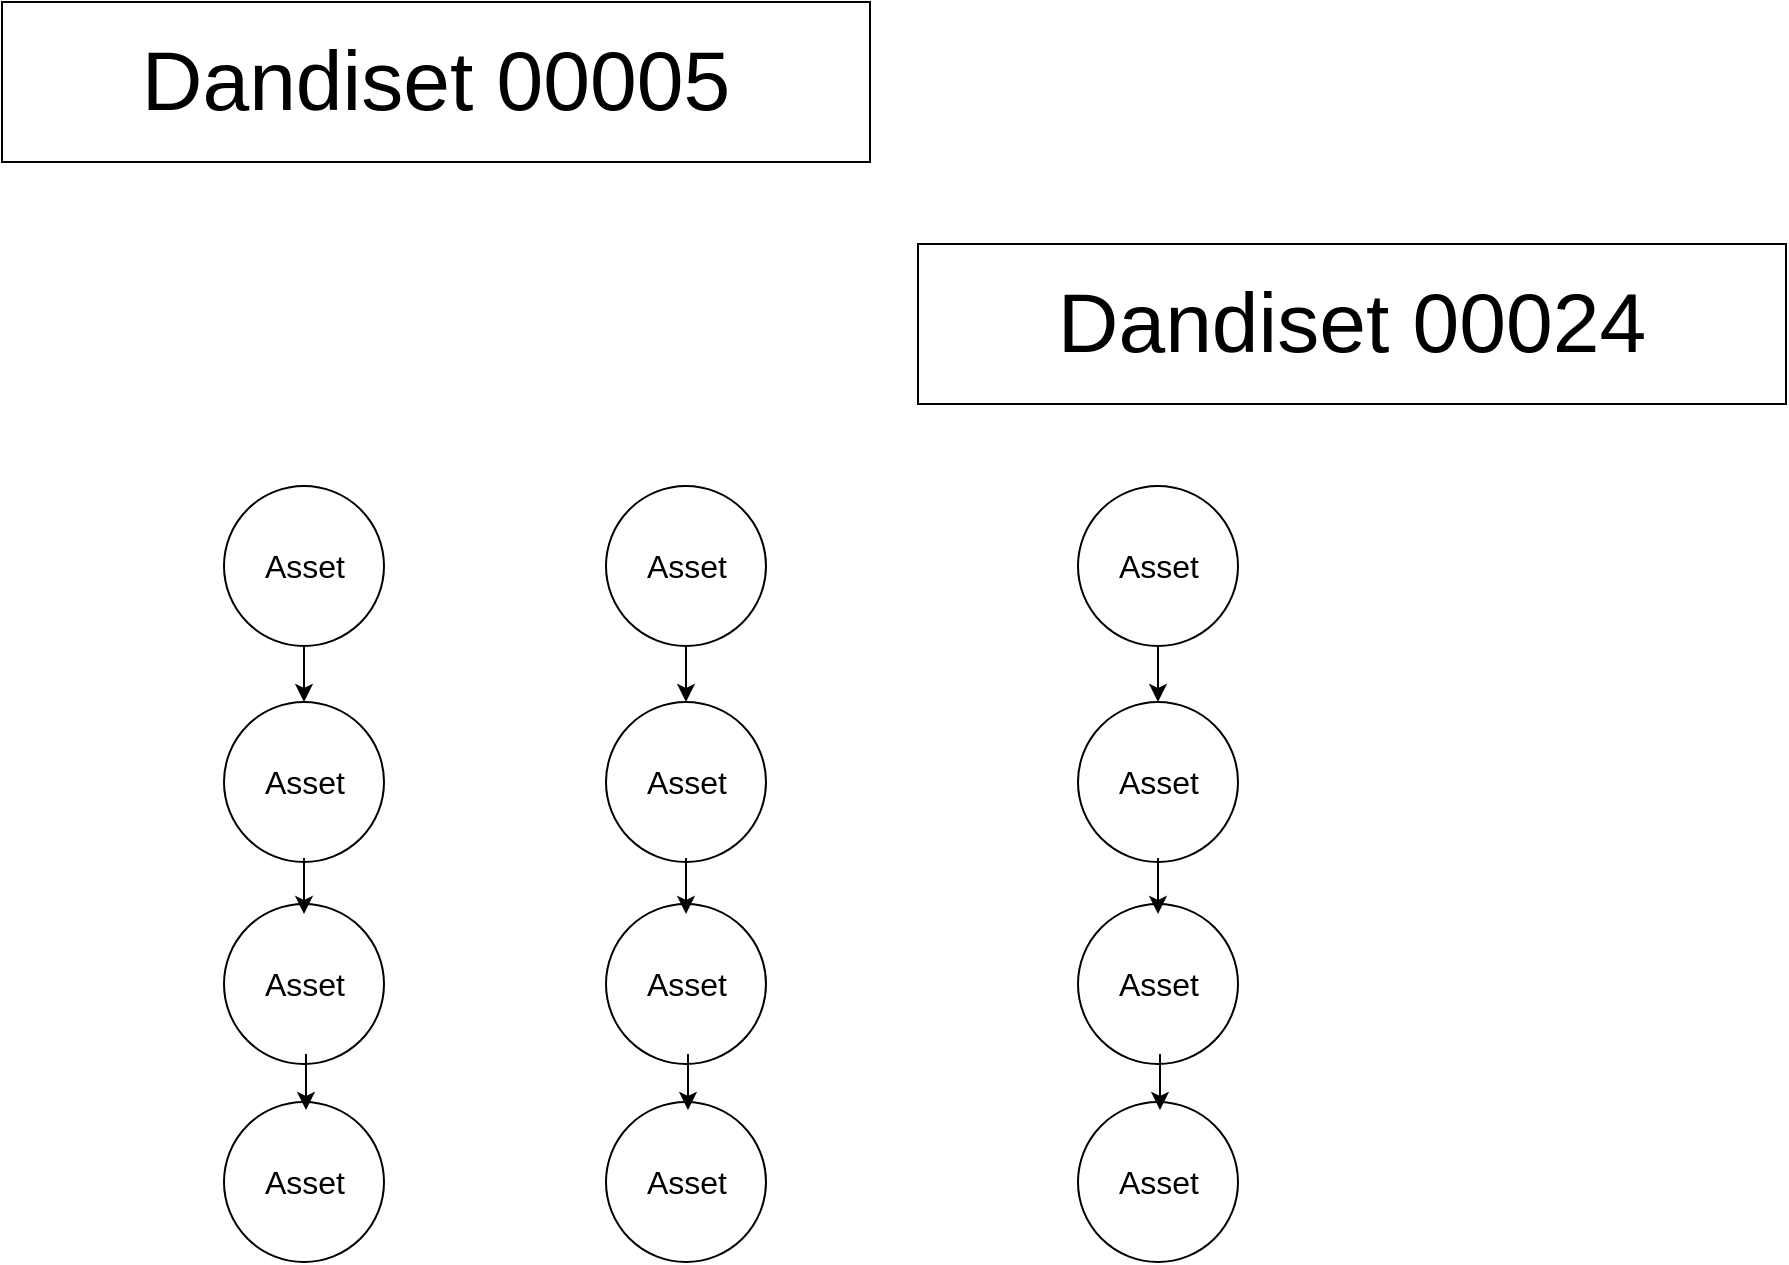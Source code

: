 <mxfile version="24.2.3" type="github">
  <diagram name="Page-1" id="kqiPId-VTtrbnOS3DSNV">
    <mxGraphModel dx="1762" dy="1287" grid="0" gridSize="10" guides="1" tooltips="1" connect="1" arrows="1" fold="1" page="0" pageScale="1" pageWidth="850" pageHeight="1100" math="0" shadow="0">
      <root>
        <mxCell id="0" />
        <mxCell id="1" parent="0" />
        <mxCell id="k5m__eWOqbacTuO0Tf0Q-3" value="&lt;font style=&quot;font-size: 42px;&quot;&gt;Dandiset 00005&lt;/font&gt;" style="rounded=0;whiteSpace=wrap;html=1;" parent="1" vertex="1">
          <mxGeometry x="-220" y="-46" width="434" height="80" as="geometry" />
        </mxCell>
        <mxCell id="bt4V6h14IMj-M5KGY3SB-45" value="" style="ellipse;whiteSpace=wrap;html=1;" vertex="1" parent="1">
          <mxGeometry x="-109" y="196" width="80" height="80" as="geometry" />
        </mxCell>
        <mxCell id="bt4V6h14IMj-M5KGY3SB-46" value="Asset" style="text;strokeColor=none;fillColor=none;html=1;align=center;verticalAlign=middle;whiteSpace=wrap;rounded=0;fontSize=16;" vertex="1" parent="1">
          <mxGeometry x="-107.5" y="221" width="77" height="30" as="geometry" />
        </mxCell>
        <mxCell id="bt4V6h14IMj-M5KGY3SB-47" value="" style="ellipse;whiteSpace=wrap;html=1;" vertex="1" parent="1">
          <mxGeometry x="-109" y="304" width="80" height="80" as="geometry" />
        </mxCell>
        <mxCell id="bt4V6h14IMj-M5KGY3SB-48" value="Asset" style="text;strokeColor=none;fillColor=none;html=1;align=center;verticalAlign=middle;whiteSpace=wrap;rounded=0;fontSize=16;" vertex="1" parent="1">
          <mxGeometry x="-107.5" y="329" width="77" height="30" as="geometry" />
        </mxCell>
        <mxCell id="bt4V6h14IMj-M5KGY3SB-49" value="" style="ellipse;whiteSpace=wrap;html=1;" vertex="1" parent="1">
          <mxGeometry x="-109" y="405" width="80" height="80" as="geometry" />
        </mxCell>
        <mxCell id="bt4V6h14IMj-M5KGY3SB-50" value="Asset" style="text;strokeColor=none;fillColor=none;html=1;align=center;verticalAlign=middle;whiteSpace=wrap;rounded=0;fontSize=16;" vertex="1" parent="1">
          <mxGeometry x="-107.5" y="430" width="77" height="30" as="geometry" />
        </mxCell>
        <mxCell id="bt4V6h14IMj-M5KGY3SB-51" value="" style="ellipse;whiteSpace=wrap;html=1;" vertex="1" parent="1">
          <mxGeometry x="-109" y="504" width="80" height="80" as="geometry" />
        </mxCell>
        <mxCell id="bt4V6h14IMj-M5KGY3SB-52" value="Asset" style="text;strokeColor=none;fillColor=none;html=1;align=center;verticalAlign=middle;whiteSpace=wrap;rounded=0;fontSize=16;" vertex="1" parent="1">
          <mxGeometry x="-107.5" y="529" width="77" height="30" as="geometry" />
        </mxCell>
        <mxCell id="bt4V6h14IMj-M5KGY3SB-53" value="" style="endArrow=classic;html=1;rounded=0;exitX=0.5;exitY=1;exitDx=0;exitDy=0;entryX=0.5;entryY=0;entryDx=0;entryDy=0;" edge="1" parent="1" source="bt4V6h14IMj-M5KGY3SB-45" target="bt4V6h14IMj-M5KGY3SB-47">
          <mxGeometry width="50" height="50" relative="1" as="geometry">
            <mxPoint x="-76" y="320" as="sourcePoint" />
            <mxPoint x="-26" y="270" as="targetPoint" />
          </mxGeometry>
        </mxCell>
        <mxCell id="bt4V6h14IMj-M5KGY3SB-54" value="" style="endArrow=classic;html=1;rounded=0;exitX=0.5;exitY=1;exitDx=0;exitDy=0;entryX=0.5;entryY=0;entryDx=0;entryDy=0;" edge="1" parent="1">
          <mxGeometry width="50" height="50" relative="1" as="geometry">
            <mxPoint x="-69" y="382" as="sourcePoint" />
            <mxPoint x="-69" y="410" as="targetPoint" />
          </mxGeometry>
        </mxCell>
        <mxCell id="bt4V6h14IMj-M5KGY3SB-55" value="" style="endArrow=classic;html=1;rounded=0;exitX=0.5;exitY=1;exitDx=0;exitDy=0;entryX=0.5;entryY=0;entryDx=0;entryDy=0;" edge="1" parent="1">
          <mxGeometry width="50" height="50" relative="1" as="geometry">
            <mxPoint x="-68" y="480" as="sourcePoint" />
            <mxPoint x="-68" y="508" as="targetPoint" />
          </mxGeometry>
        </mxCell>
        <mxCell id="bt4V6h14IMj-M5KGY3SB-56" value="" style="ellipse;whiteSpace=wrap;html=1;" vertex="1" parent="1">
          <mxGeometry x="82" y="196" width="80" height="80" as="geometry" />
        </mxCell>
        <mxCell id="bt4V6h14IMj-M5KGY3SB-57" value="Asset" style="text;strokeColor=none;fillColor=none;html=1;align=center;verticalAlign=middle;whiteSpace=wrap;rounded=0;fontSize=16;" vertex="1" parent="1">
          <mxGeometry x="83.5" y="221" width="77" height="30" as="geometry" />
        </mxCell>
        <mxCell id="bt4V6h14IMj-M5KGY3SB-58" value="" style="ellipse;whiteSpace=wrap;html=1;" vertex="1" parent="1">
          <mxGeometry x="82" y="304" width="80" height="80" as="geometry" />
        </mxCell>
        <mxCell id="bt4V6h14IMj-M5KGY3SB-59" value="Asset" style="text;strokeColor=none;fillColor=none;html=1;align=center;verticalAlign=middle;whiteSpace=wrap;rounded=0;fontSize=16;" vertex="1" parent="1">
          <mxGeometry x="83.5" y="329" width="77" height="30" as="geometry" />
        </mxCell>
        <mxCell id="bt4V6h14IMj-M5KGY3SB-60" value="" style="ellipse;whiteSpace=wrap;html=1;" vertex="1" parent="1">
          <mxGeometry x="82" y="405" width="80" height="80" as="geometry" />
        </mxCell>
        <mxCell id="bt4V6h14IMj-M5KGY3SB-61" value="Asset" style="text;strokeColor=none;fillColor=none;html=1;align=center;verticalAlign=middle;whiteSpace=wrap;rounded=0;fontSize=16;" vertex="1" parent="1">
          <mxGeometry x="83.5" y="430" width="77" height="30" as="geometry" />
        </mxCell>
        <mxCell id="bt4V6h14IMj-M5KGY3SB-62" value="" style="ellipse;whiteSpace=wrap;html=1;" vertex="1" parent="1">
          <mxGeometry x="82" y="504" width="80" height="80" as="geometry" />
        </mxCell>
        <mxCell id="bt4V6h14IMj-M5KGY3SB-63" value="Asset" style="text;strokeColor=none;fillColor=none;html=1;align=center;verticalAlign=middle;whiteSpace=wrap;rounded=0;fontSize=16;" vertex="1" parent="1">
          <mxGeometry x="83.5" y="529" width="77" height="30" as="geometry" />
        </mxCell>
        <mxCell id="bt4V6h14IMj-M5KGY3SB-64" value="" style="endArrow=classic;html=1;rounded=0;exitX=0.5;exitY=1;exitDx=0;exitDy=0;entryX=0.5;entryY=0;entryDx=0;entryDy=0;" edge="1" parent="1" source="bt4V6h14IMj-M5KGY3SB-56" target="bt4V6h14IMj-M5KGY3SB-58">
          <mxGeometry width="50" height="50" relative="1" as="geometry">
            <mxPoint x="115" y="320" as="sourcePoint" />
            <mxPoint x="165" y="270" as="targetPoint" />
          </mxGeometry>
        </mxCell>
        <mxCell id="bt4V6h14IMj-M5KGY3SB-65" value="" style="endArrow=classic;html=1;rounded=0;exitX=0.5;exitY=1;exitDx=0;exitDy=0;entryX=0.5;entryY=0;entryDx=0;entryDy=0;" edge="1" parent="1">
          <mxGeometry width="50" height="50" relative="1" as="geometry">
            <mxPoint x="122" y="382" as="sourcePoint" />
            <mxPoint x="122" y="410" as="targetPoint" />
          </mxGeometry>
        </mxCell>
        <mxCell id="bt4V6h14IMj-M5KGY3SB-66" value="" style="endArrow=classic;html=1;rounded=0;exitX=0.5;exitY=1;exitDx=0;exitDy=0;entryX=0.5;entryY=0;entryDx=0;entryDy=0;" edge="1" parent="1">
          <mxGeometry width="50" height="50" relative="1" as="geometry">
            <mxPoint x="123" y="480" as="sourcePoint" />
            <mxPoint x="123" y="508" as="targetPoint" />
          </mxGeometry>
        </mxCell>
        <mxCell id="bt4V6h14IMj-M5KGY3SB-67" value="" style="ellipse;whiteSpace=wrap;html=1;" vertex="1" parent="1">
          <mxGeometry x="318" y="196" width="80" height="80" as="geometry" />
        </mxCell>
        <mxCell id="bt4V6h14IMj-M5KGY3SB-68" value="Asset" style="text;strokeColor=none;fillColor=none;html=1;align=center;verticalAlign=middle;whiteSpace=wrap;rounded=0;fontSize=16;" vertex="1" parent="1">
          <mxGeometry x="319.5" y="221" width="77" height="30" as="geometry" />
        </mxCell>
        <mxCell id="bt4V6h14IMj-M5KGY3SB-69" value="" style="ellipse;whiteSpace=wrap;html=1;" vertex="1" parent="1">
          <mxGeometry x="318" y="304" width="80" height="80" as="geometry" />
        </mxCell>
        <mxCell id="bt4V6h14IMj-M5KGY3SB-70" value="Asset" style="text;strokeColor=none;fillColor=none;html=1;align=center;verticalAlign=middle;whiteSpace=wrap;rounded=0;fontSize=16;" vertex="1" parent="1">
          <mxGeometry x="319.5" y="329" width="77" height="30" as="geometry" />
        </mxCell>
        <mxCell id="bt4V6h14IMj-M5KGY3SB-71" value="" style="ellipse;whiteSpace=wrap;html=1;" vertex="1" parent="1">
          <mxGeometry x="318" y="405" width="80" height="80" as="geometry" />
        </mxCell>
        <mxCell id="bt4V6h14IMj-M5KGY3SB-72" value="Asset" style="text;strokeColor=none;fillColor=none;html=1;align=center;verticalAlign=middle;whiteSpace=wrap;rounded=0;fontSize=16;" vertex="1" parent="1">
          <mxGeometry x="319.5" y="430" width="77" height="30" as="geometry" />
        </mxCell>
        <mxCell id="bt4V6h14IMj-M5KGY3SB-73" value="" style="ellipse;whiteSpace=wrap;html=1;" vertex="1" parent="1">
          <mxGeometry x="318" y="504" width="80" height="80" as="geometry" />
        </mxCell>
        <mxCell id="bt4V6h14IMj-M5KGY3SB-74" value="Asset" style="text;strokeColor=none;fillColor=none;html=1;align=center;verticalAlign=middle;whiteSpace=wrap;rounded=0;fontSize=16;" vertex="1" parent="1">
          <mxGeometry x="319.5" y="529" width="77" height="30" as="geometry" />
        </mxCell>
        <mxCell id="bt4V6h14IMj-M5KGY3SB-75" value="" style="endArrow=classic;html=1;rounded=0;exitX=0.5;exitY=1;exitDx=0;exitDy=0;entryX=0.5;entryY=0;entryDx=0;entryDy=0;" edge="1" parent="1" source="bt4V6h14IMj-M5KGY3SB-67" target="bt4V6h14IMj-M5KGY3SB-69">
          <mxGeometry width="50" height="50" relative="1" as="geometry">
            <mxPoint x="351" y="320" as="sourcePoint" />
            <mxPoint x="401" y="270" as="targetPoint" />
          </mxGeometry>
        </mxCell>
        <mxCell id="bt4V6h14IMj-M5KGY3SB-76" value="" style="endArrow=classic;html=1;rounded=0;exitX=0.5;exitY=1;exitDx=0;exitDy=0;entryX=0.5;entryY=0;entryDx=0;entryDy=0;" edge="1" parent="1">
          <mxGeometry width="50" height="50" relative="1" as="geometry">
            <mxPoint x="358" y="382" as="sourcePoint" />
            <mxPoint x="358" y="410" as="targetPoint" />
          </mxGeometry>
        </mxCell>
        <mxCell id="bt4V6h14IMj-M5KGY3SB-77" value="" style="endArrow=classic;html=1;rounded=0;exitX=0.5;exitY=1;exitDx=0;exitDy=0;entryX=0.5;entryY=0;entryDx=0;entryDy=0;" edge="1" parent="1">
          <mxGeometry width="50" height="50" relative="1" as="geometry">
            <mxPoint x="359" y="480" as="sourcePoint" />
            <mxPoint x="359" y="508" as="targetPoint" />
          </mxGeometry>
        </mxCell>
        <mxCell id="bt4V6h14IMj-M5KGY3SB-78" value="&lt;font style=&quot;font-size: 42px;&quot;&gt;Dandiset 00024&lt;/font&gt;" style="rounded=0;whiteSpace=wrap;html=1;" vertex="1" parent="1">
          <mxGeometry x="238" y="75" width="434" height="80" as="geometry" />
        </mxCell>
      </root>
    </mxGraphModel>
  </diagram>
</mxfile>
